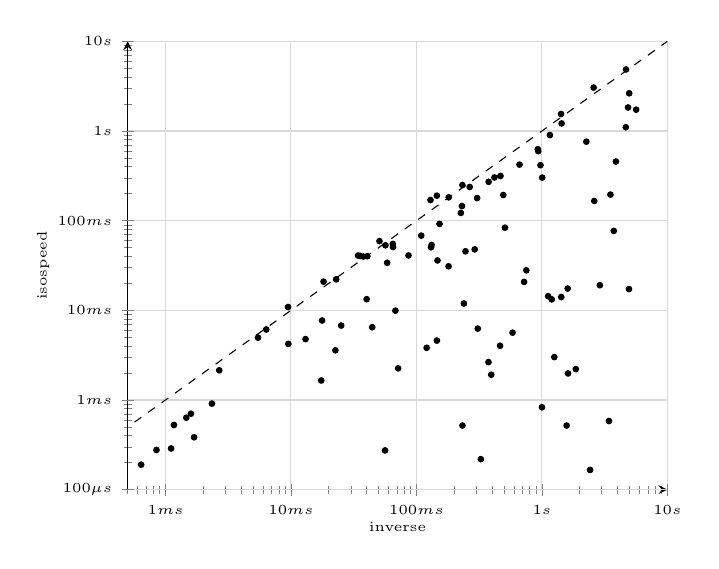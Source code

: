 \begin{tikzpicture}
\begin{axis}[
	font = \tiny,
	axis lines = left,
	axis lines = left,
	grid = major,
	grid style = {draw=gray!30},
	xmode = log,
	ymode = log,
	ymin = 0.1,
	ymax = 10000,
	xmin = 0.5,
	xmax = 10000,
	xlabel = {inverse},
	ylabel = {isospeed},
	label shift = {-6pt},
	% log ticks with fixed point,
	xtick = {0.1, 1, 10, 100, 1000, 10000, 100000, 1000000, 10000000},
	ytick = {0.1, 1, 10, 100, 1000, 10000, 100000, 1000000, 10000000},
	xticklabels = \empty,
	yticklabels = \empty,
	extra x ticks = {0.1, 1, 10, 100, 1000, 10000, 60000, 600000, 1800000, 3600000},
	extra x tick labels = {$100 {\mu}s$, $1 ms$, $10 ms$, $100 ms$, $1 s$, $10 s$, $1 m.$, $10 m.$, $30 m.$, $1 h$},
	extra y ticks = {0.1, 1, 10, 100, 1000, 10000, 60000, 600000, 1800000, 3600000},
	extra y tick labels = {$100 {\mu}s$, $1 ms$, $10 ms$, $100 ms$, $1 s$, $10 s$, $1 m.$, $10 m.$, $30 m.$, $1 h$},
]
	\addplot [only marks, mark size=1pt] coordinates {
		(17.718, 7.706)
		(1005.46, 302.271)
		(37.691, 39.833)
		(1.691, 0.384)
		(226.094, 122.113)
		(13.073, 4.781)
		(17.438, 1.651)
		(1.109, 0.288)
		(974.871, 415.946)
		(928.59, 627.95)
		(418.742, 303.506)
		(22.947, 22.168)
		(1122.072, 14.387)
		(56.251, 0.274)
		(1001.881, 0.83)
		(238.96, 11.916)
		(464.424, 4.029)
		(145.723, 4.6)
		(1256.47, 3.011)
		(1426.796, 14.083)
		(721.413, 20.775)
		(40.148, 13.318)
		(25.142, 6.768)
		(304.896, 178.513)
		(492.299, 193.294)
		(1158.273, 901.248)
		(2.683, 2.144)
		(120.731, 3.82)
		(467.678, 315.197)
		(0.64, 0.19)
		(56.662, 53.12)
		(1.168, 0.527)
		(584.157, 5.639)
		(246.043, 45.556)
		(18.201, 20.887)
		(1865.007, 2.214)
		(265.883, 237.481)
		(40.662, 40.171)
		(34.274, 40.828)
		(0.848, 0.277)
		(1575.859, 0.519)
		(376.517, 271.279)
		(86.516, 40.969)
		(291.593, 47.847)
		(2261.899, 760.655)
		(152.93, 92.119)
		(22.612, 3.584)
		(1199.045, 13.249)
		(2586.557, 3053.899)
		(1.465, 0.635)
		(147.312, 36.048)
		(1422.375, 1547.747)
		(130.674, 50.47)
		(1616.693, 1.979)
		(375.401, 2.647)
		(663.824, 421.86)
		(132.072, 53.518)
		(394.885, 1.915)
		(68.043, 9.909)
		(58.468, 33.882)
		(3519.47, 195.4)
		(109.286, 68.147)
		(308.401, 6.259)
		(71.505, 2.254)
		(232.742, 0.519)
		(65.132, 50.871)
		(508.285, 83.546)
		(935.278, 595.912)
		(5638.946, 1730.342)
		(1605.749, 17.507)
		(5.468, 4.96)
		(3742.33, 76.914)
		(4685.734, 4859.05)
		(232.692, 249.816)
		(1437.287, 1215.506)
		(4965.51, 2633.634)
		(4943.175, 17.252)
		(3425.153, 0.583)
		(326.374, 0.219)
		(6.359, 6.116)
		(2.346, 0.912)
		(751.451, 27.947)
		(129.473, 170.064)
		(230.746, 145.497)
		(2898.458, 19.06)
		(9.534, 4.229)
		(145.604, 190.029)
		(9.493, 10.895)
		(180.826, 182.135)
		(4666.582, 1103.499)
		(2615.879, 165.921)
		(44.431, 6.49)
		(35.596, 40.429)
		(50.781, 59.183)
		(64.83, 55.076)
		(2421.264, 0.166)
		(3892.228, 456.79)
		(4861.731, 1830.528)
		(180.444, 31.003)
		(1.595, 0.703)
	};
	\addplot+ [mark=none, black, dashed, domain=0.1:10000] {x};
\end{axis}
\end{tikzpicture}
